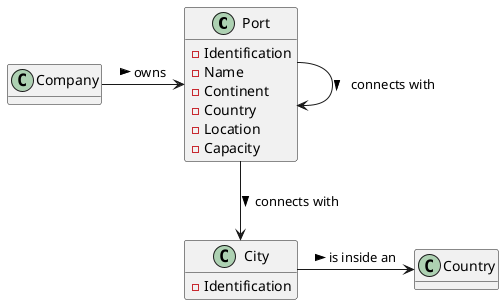 @startuml
hide methods

class Port{
-Identification
-Name
-Continent
-Country
-Location
-Capacity
}

class City{
-Identification
}
class Country{
}

class Company{
}
Company -> Port : owns >
Port --> Port : connects with >
Port --> City : connects with >
City -> Country : is inside an >
@enduml